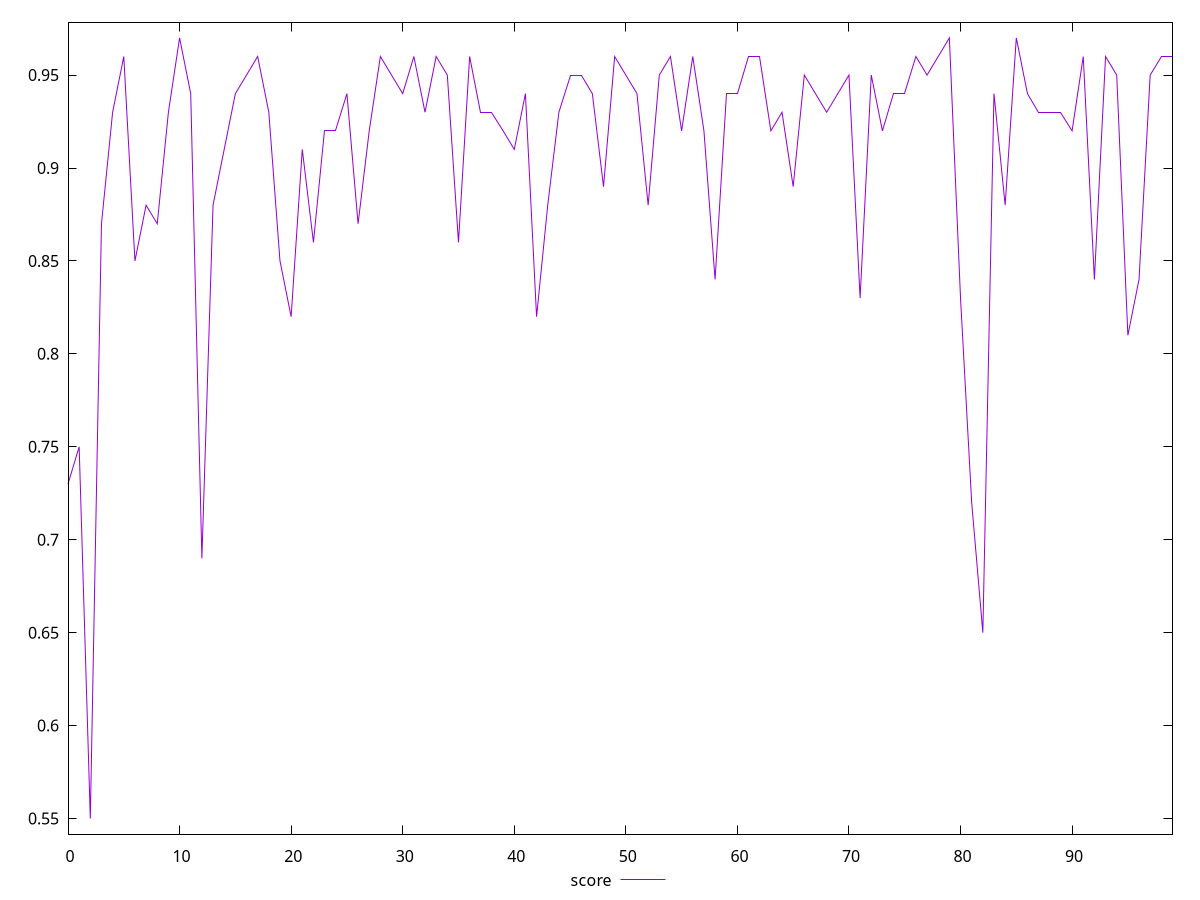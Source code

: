 reset

$score <<EOF
0 0.73
1 0.75
2 0.55
3 0.87
4 0.93
5 0.96
6 0.85
7 0.88
8 0.87
9 0.93
10 0.97
11 0.94
12 0.69
13 0.88
14 0.91
15 0.94
16 0.95
17 0.96
18 0.93
19 0.85
20 0.82
21 0.91
22 0.86
23 0.92
24 0.92
25 0.94
26 0.87
27 0.92
28 0.96
29 0.95
30 0.94
31 0.96
32 0.93
33 0.96
34 0.95
35 0.86
36 0.96
37 0.93
38 0.93
39 0.92
40 0.91
41 0.94
42 0.82
43 0.88
44 0.93
45 0.95
46 0.95
47 0.94
48 0.89
49 0.96
50 0.95
51 0.94
52 0.88
53 0.95
54 0.96
55 0.92
56 0.96
57 0.92
58 0.84
59 0.94
60 0.94
61 0.96
62 0.96
63 0.92
64 0.93
65 0.89
66 0.95
67 0.94
68 0.93
69 0.94
70 0.95
71 0.83
72 0.95
73 0.92
74 0.94
75 0.94
76 0.96
77 0.95
78 0.96
79 0.97
80 0.83
81 0.72
82 0.65
83 0.94
84 0.88
85 0.97
86 0.94
87 0.93
88 0.93
89 0.93
90 0.92
91 0.96
92 0.84
93 0.96
94 0.95
95 0.81
96 0.84
97 0.95
98 0.96
99 0.96
EOF

set key outside below
set xrange [0:99]
set yrange [0.5416000000000001:0.9783999999999999]
set trange [0.5416000000000001:0.9783999999999999]
set terminal svg size 640, 500 enhanced background rgb 'white'
set output "report_00019_2021-02-10T18-14-37.922Z//mainthread-work-breakdown/samples/pages+cached/score/values.svg"

plot $score title "score" with line

reset
